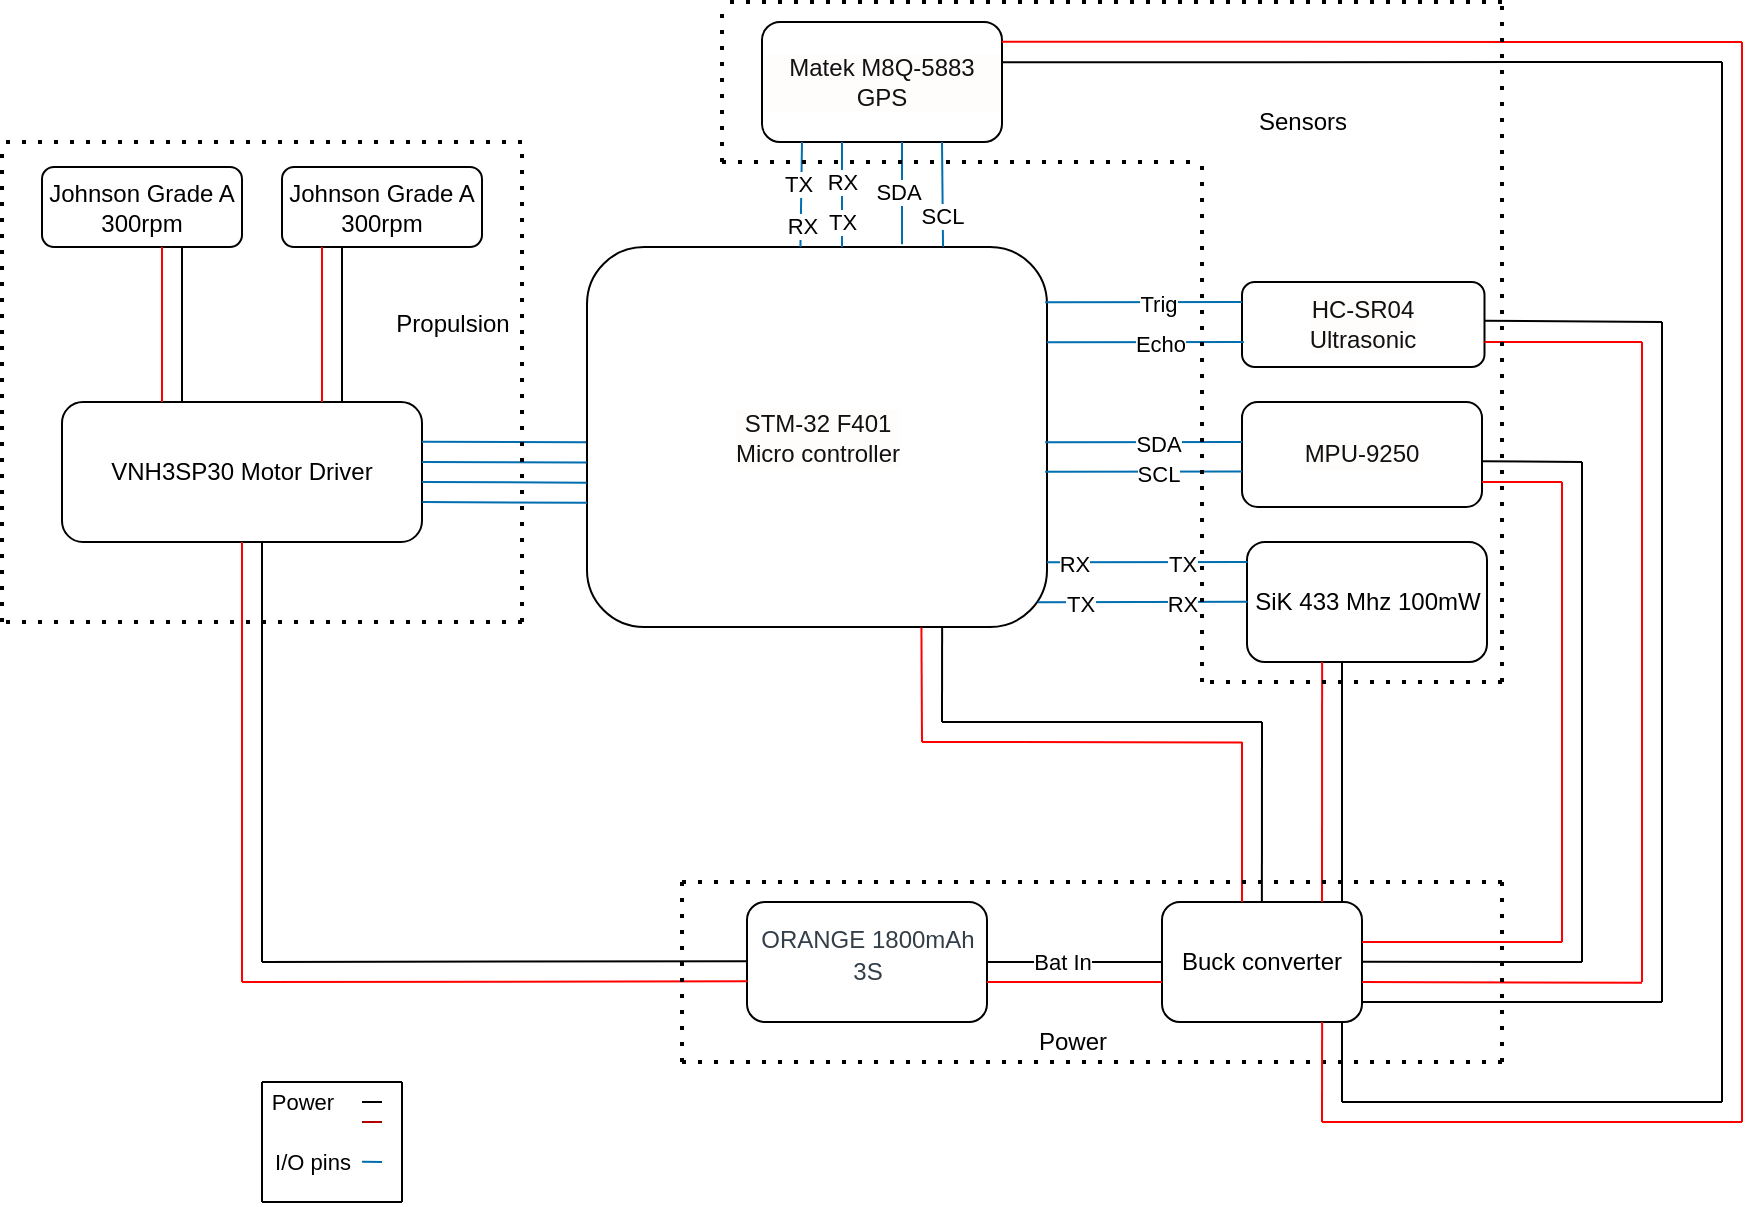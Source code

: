 <mxfile version="18.0.0" type="github">
  <diagram id="B095lPG-_4MU9BpSfTT3" name="Page-1">
    <mxGraphModel dx="1060" dy="122" grid="1" gridSize="10" guides="1" tooltips="1" connect="1" arrows="1" fold="1" page="1" pageScale="1" pageWidth="850" pageHeight="1100" math="0" shadow="0">
      <root>
        <mxCell id="0" />
        <mxCell id="1" parent="0" />
        <mxCell id="tK23bqZ6_Czorj_P_Bk--1" value="&lt;p style=&quot;box-sizing: border-box ; margin-top: 0px ; margin-bottom: 0.48em ; line-height: 1.28em ; color: rgb(51 , 62 , 72)&quot;&gt;&lt;font style=&quot;line-height: 1.2 ; font-size: 12px&quot;&gt;ORANGE 1800mAh 3S&lt;/font&gt;&lt;/p&gt;" style="rounded=1;whiteSpace=wrap;html=1;rotation=0;" parent="1" vertex="1">
          <mxGeometry x="272.5" y="460" width="120" height="60" as="geometry" />
        </mxCell>
        <mxCell id="tK23bqZ6_Czorj_P_Bk--5" value="Buck converter" style="rounded=1;whiteSpace=wrap;html=1;align=center;" parent="1" vertex="1">
          <mxGeometry x="480" y="460" width="100" height="60" as="geometry" />
        </mxCell>
        <mxCell id="oFGuDimC3X801ONUyDSJ-3" value="STM-32 F401&lt;br&gt;Micro controller" style="rounded=1;whiteSpace=wrap;html=1;labelBackgroundColor=#FFFCFC;fontColor=#111112;" vertex="1" parent="1">
          <mxGeometry x="192.5" y="132.5" width="230" height="190" as="geometry" />
        </mxCell>
        <mxCell id="oFGuDimC3X801ONUyDSJ-4" value="HC-SR04&lt;br&gt;Ultrasonic" style="rounded=1;whiteSpace=wrap;html=1;labelBackgroundColor=#FFFCFC;fontColor=#111112;" vertex="1" parent="1">
          <mxGeometry x="520" y="150" width="121.25" height="42.5" as="geometry" />
        </mxCell>
        <mxCell id="oFGuDimC3X801ONUyDSJ-5" value="MPU-9250" style="rounded=1;whiteSpace=wrap;html=1;labelBackgroundColor=#FFFCFC;fontColor=#111112;" vertex="1" parent="1">
          <mxGeometry x="520" y="210" width="120" height="52.5" as="geometry" />
        </mxCell>
        <mxCell id="oFGuDimC3X801ONUyDSJ-6" value="Matek M8Q-5883 GPS" style="rounded=1;whiteSpace=wrap;html=1;labelBackgroundColor=#FFFCFC;fontColor=#111112;" vertex="1" parent="1">
          <mxGeometry x="280" y="20" width="120" height="60" as="geometry" />
        </mxCell>
        <mxCell id="oFGuDimC3X801ONUyDSJ-7" value="VNH3SP30 Motor Driver" style="rounded=1;whiteSpace=wrap;html=1;" vertex="1" parent="1">
          <mxGeometry x="-70" y="210" width="180" height="70" as="geometry" />
        </mxCell>
        <mxCell id="oFGuDimC3X801ONUyDSJ-8" value="Johnson Grade A 300rpm" style="rounded=1;whiteSpace=wrap;html=1;" vertex="1" parent="1">
          <mxGeometry x="40" y="92.5" width="100" height="40" as="geometry" />
        </mxCell>
        <mxCell id="oFGuDimC3X801ONUyDSJ-14" value="RX" style="endArrow=none;html=1;rounded=0;fillColor=#1ba1e2;strokeColor=#006EAF;exitX=0.464;exitY=0.002;exitDx=0;exitDy=0;exitPerimeter=0;" edge="1" parent="1">
          <mxGeometry x="-0.597" y="-1" width="50" height="50" relative="1" as="geometry">
            <mxPoint x="299.22" y="132.5" as="sourcePoint" />
            <mxPoint x="300" y="80" as="targetPoint" />
            <mxPoint as="offset" />
          </mxGeometry>
        </mxCell>
        <mxCell id="oFGuDimC3X801ONUyDSJ-73" value="TX" style="edgeLabel;html=1;align=center;verticalAlign=middle;resizable=0;points=[];" vertex="1" connectable="0" parent="oFGuDimC3X801ONUyDSJ-14">
          <mxGeometry x="0.587" relative="1" as="geometry">
            <mxPoint x="-2" y="10" as="offset" />
          </mxGeometry>
        </mxCell>
        <mxCell id="oFGuDimC3X801ONUyDSJ-15" value="Johnson Grade A 300rpm" style="rounded=1;whiteSpace=wrap;html=1;" vertex="1" parent="1">
          <mxGeometry x="-80" y="92.5" width="100" height="40" as="geometry" />
        </mxCell>
        <mxCell id="oFGuDimC3X801ONUyDSJ-16" value="SiK 433 Mhz 100mW" style="rounded=1;whiteSpace=wrap;html=1;" vertex="1" parent="1">
          <mxGeometry x="522.5" y="280" width="120" height="60" as="geometry" />
        </mxCell>
        <mxCell id="oFGuDimC3X801ONUyDSJ-24" value="" style="endArrow=none;html=1;rounded=0;strokeColor=#FF0000;" edge="1" parent="1">
          <mxGeometry width="50" height="50" relative="1" as="geometry">
            <mxPoint x="20" y="500" as="sourcePoint" />
            <mxPoint x="20" y="280" as="targetPoint" />
          </mxGeometry>
        </mxCell>
        <mxCell id="oFGuDimC3X801ONUyDSJ-25" value="" style="endArrow=none;html=1;rounded=0;strokeColor=#FF0000;entryX=0.003;entryY=0.661;entryDx=0;entryDy=0;entryPerimeter=0;" edge="1" parent="1" target="tK23bqZ6_Czorj_P_Bk--1">
          <mxGeometry width="50" height="50" relative="1" as="geometry">
            <mxPoint x="20" y="500" as="sourcePoint" />
            <mxPoint x="270" y="500" as="targetPoint" />
          </mxGeometry>
        </mxCell>
        <mxCell id="oFGuDimC3X801ONUyDSJ-26" value="" style="endArrow=none;html=1;rounded=0;strokeColor=#FF0000;entryX=0;entryY=0.667;entryDx=0;entryDy=0;entryPerimeter=0;" edge="1" parent="1" target="tK23bqZ6_Czorj_P_Bk--5">
          <mxGeometry width="50" height="50" relative="1" as="geometry">
            <mxPoint x="392.5" y="500" as="sourcePoint" />
            <mxPoint x="442.5" y="450" as="targetPoint" />
          </mxGeometry>
        </mxCell>
        <mxCell id="oFGuDimC3X801ONUyDSJ-27" value="" style="endArrow=none;html=1;rounded=0;strokeColor=#FF0000;entryX=0.313;entryY=1;entryDx=0;entryDy=0;entryPerimeter=0;" edge="1" parent="1" target="oFGuDimC3X801ONUyDSJ-16">
          <mxGeometry width="50" height="50" relative="1" as="geometry">
            <mxPoint x="560" y="460.0" as="sourcePoint" />
            <mxPoint x="565" y="350.59" as="targetPoint" />
          </mxGeometry>
        </mxCell>
        <mxCell id="oFGuDimC3X801ONUyDSJ-28" value="" style="endArrow=none;html=1;rounded=0;strokeColor=#FF0000;" edge="1" parent="1">
          <mxGeometry width="50" height="50" relative="1" as="geometry">
            <mxPoint x="680" y="480" as="sourcePoint" />
            <mxPoint x="680" y="250" as="targetPoint" />
          </mxGeometry>
        </mxCell>
        <mxCell id="oFGuDimC3X801ONUyDSJ-29" value="" style="endArrow=none;html=1;rounded=0;strokeColor=#FF0000;" edge="1" parent="1">
          <mxGeometry width="50" height="50" relative="1" as="geometry">
            <mxPoint x="580" y="480.0" as="sourcePoint" />
            <mxPoint x="680" y="480" as="targetPoint" />
          </mxGeometry>
        </mxCell>
        <mxCell id="oFGuDimC3X801ONUyDSJ-30" value="" style="endArrow=none;html=1;rounded=0;strokeColor=#FF0000;" edge="1" parent="1">
          <mxGeometry width="50" height="50" relative="1" as="geometry">
            <mxPoint x="640" y="250" as="sourcePoint" />
            <mxPoint x="680" y="250" as="targetPoint" />
          </mxGeometry>
        </mxCell>
        <mxCell id="oFGuDimC3X801ONUyDSJ-31" value="" style="endArrow=none;html=1;rounded=0;strokeColor=#FF0000;" edge="1" parent="1">
          <mxGeometry width="50" height="50" relative="1" as="geometry">
            <mxPoint x="720" y="500" as="sourcePoint" />
            <mxPoint x="720" y="180" as="targetPoint" />
          </mxGeometry>
        </mxCell>
        <mxCell id="oFGuDimC3X801ONUyDSJ-32" value="" style="endArrow=none;html=1;rounded=0;strokeColor=#FF0000;" edge="1" parent="1">
          <mxGeometry width="50" height="50" relative="1" as="geometry">
            <mxPoint x="641.25" y="180" as="sourcePoint" />
            <mxPoint x="720" y="180" as="targetPoint" />
          </mxGeometry>
        </mxCell>
        <mxCell id="oFGuDimC3X801ONUyDSJ-33" value="" style="endArrow=none;html=1;rounded=0;strokeColor=#FF0000;" edge="1" parent="1">
          <mxGeometry width="50" height="50" relative="1" as="geometry">
            <mxPoint x="580" y="500.0" as="sourcePoint" />
            <mxPoint x="720" y="500.37" as="targetPoint" />
          </mxGeometry>
        </mxCell>
        <mxCell id="oFGuDimC3X801ONUyDSJ-34" value="" style="endArrow=none;html=1;rounded=0;strokeColor=#000000;" edge="1" parent="1">
          <mxGeometry width="50" height="50" relative="1" as="geometry">
            <mxPoint x="580" y="510" as="sourcePoint" />
            <mxPoint x="730" y="510" as="targetPoint" />
          </mxGeometry>
        </mxCell>
        <mxCell id="oFGuDimC3X801ONUyDSJ-36" value="" style="endArrow=none;html=1;rounded=0;strokeColor=#000000;" edge="1" parent="1">
          <mxGeometry width="50" height="50" relative="1" as="geometry">
            <mxPoint x="730" y="510.0" as="sourcePoint" />
            <mxPoint x="730" y="170" as="targetPoint" />
          </mxGeometry>
        </mxCell>
        <mxCell id="oFGuDimC3X801ONUyDSJ-37" value="" style="endArrow=none;html=1;rounded=0;strokeColor=#000000;exitX=1.001;exitY=0.457;exitDx=0;exitDy=0;exitPerimeter=0;" edge="1" parent="1" source="oFGuDimC3X801ONUyDSJ-4">
          <mxGeometry width="50" height="50" relative="1" as="geometry">
            <mxPoint x="641.25" y="171.2" as="sourcePoint" />
            <mxPoint x="730" y="170" as="targetPoint" />
          </mxGeometry>
        </mxCell>
        <mxCell id="oFGuDimC3X801ONUyDSJ-38" value="" style="endArrow=none;html=1;rounded=0;strokeColor=#000000;" edge="1" parent="1">
          <mxGeometry width="50" height="50" relative="1" as="geometry">
            <mxPoint x="580" y="489.86" as="sourcePoint" />
            <mxPoint x="690" y="490" as="targetPoint" />
          </mxGeometry>
        </mxCell>
        <mxCell id="oFGuDimC3X801ONUyDSJ-39" value="" style="endArrow=none;html=1;rounded=0;strokeColor=#000000;" edge="1" parent="1">
          <mxGeometry width="50" height="50" relative="1" as="geometry">
            <mxPoint x="690" y="490" as="sourcePoint" />
            <mxPoint x="690" y="240" as="targetPoint" />
          </mxGeometry>
        </mxCell>
        <mxCell id="oFGuDimC3X801ONUyDSJ-40" value="" style="endArrow=none;html=1;rounded=0;strokeColor=#000000;exitX=1.001;exitY=0.565;exitDx=0;exitDy=0;exitPerimeter=0;" edge="1" parent="1" source="oFGuDimC3X801ONUyDSJ-5">
          <mxGeometry width="50" height="50" relative="1" as="geometry">
            <mxPoint x="650" y="240" as="sourcePoint" />
            <mxPoint x="690" y="240" as="targetPoint" />
          </mxGeometry>
        </mxCell>
        <mxCell id="oFGuDimC3X801ONUyDSJ-41" value="" style="endArrow=none;html=1;rounded=0;strokeColor=#000000;" edge="1" parent="1">
          <mxGeometry width="50" height="50" relative="1" as="geometry">
            <mxPoint x="570.0" y="460" as="sourcePoint" />
            <mxPoint x="570" y="340" as="targetPoint" />
          </mxGeometry>
        </mxCell>
        <mxCell id="oFGuDimC3X801ONUyDSJ-42" value="" style="endArrow=none;html=1;rounded=0;strokeColor=#000000;entryX=0;entryY=0.5;entryDx=0;entryDy=0;exitX=1;exitY=0.5;exitDx=0;exitDy=0;" edge="1" parent="1" source="tK23bqZ6_Czorj_P_Bk--1" target="tK23bqZ6_Czorj_P_Bk--5">
          <mxGeometry width="50" height="50" relative="1" as="geometry">
            <mxPoint x="400" y="490" as="sourcePoint" />
            <mxPoint x="470" y="490" as="targetPoint" />
          </mxGeometry>
        </mxCell>
        <mxCell id="oFGuDimC3X801ONUyDSJ-76" value="Bat In" style="edgeLabel;html=1;align=center;verticalAlign=middle;resizable=0;points=[];" vertex="1" connectable="0" parent="oFGuDimC3X801ONUyDSJ-42">
          <mxGeometry x="0.113" y="1" relative="1" as="geometry">
            <mxPoint x="-11" y="1" as="offset" />
          </mxGeometry>
        </mxCell>
        <mxCell id="oFGuDimC3X801ONUyDSJ-43" value="" style="endArrow=none;html=1;rounded=0;strokeColor=#000000;entryX=0;entryY=0.5;entryDx=0;entryDy=0;" edge="1" parent="1">
          <mxGeometry width="50" height="50" relative="1" as="geometry">
            <mxPoint x="30" y="490" as="sourcePoint" />
            <mxPoint x="272.5" y="489.63" as="targetPoint" />
          </mxGeometry>
        </mxCell>
        <mxCell id="oFGuDimC3X801ONUyDSJ-44" value="" style="endArrow=none;html=1;rounded=0;strokeColor=#000000;" edge="1" parent="1">
          <mxGeometry width="50" height="50" relative="1" as="geometry">
            <mxPoint x="30" y="490" as="sourcePoint" />
            <mxPoint x="30" y="280" as="targetPoint" />
          </mxGeometry>
        </mxCell>
        <mxCell id="oFGuDimC3X801ONUyDSJ-45" value="" style="endArrow=none;html=1;rounded=0;strokeColor=#000000;" edge="1" parent="1">
          <mxGeometry width="50" height="50" relative="1" as="geometry">
            <mxPoint x="-10" y="210" as="sourcePoint" />
            <mxPoint x="-10" y="132.5" as="targetPoint" />
          </mxGeometry>
        </mxCell>
        <mxCell id="oFGuDimC3X801ONUyDSJ-46" value="" style="endArrow=none;html=1;rounded=0;strokeColor=#FF0000;" edge="1" parent="1">
          <mxGeometry width="50" height="50" relative="1" as="geometry">
            <mxPoint x="-20" y="210" as="sourcePoint" />
            <mxPoint x="-20" y="132.5" as="targetPoint" />
          </mxGeometry>
        </mxCell>
        <mxCell id="oFGuDimC3X801ONUyDSJ-47" value="" style="endArrow=none;html=1;rounded=0;strokeColor=#FF0000;" edge="1" parent="1">
          <mxGeometry width="50" height="50" relative="1" as="geometry">
            <mxPoint x="60" y="210" as="sourcePoint" />
            <mxPoint x="60" y="132.5" as="targetPoint" />
          </mxGeometry>
        </mxCell>
        <mxCell id="oFGuDimC3X801ONUyDSJ-48" value="" style="endArrow=none;html=1;rounded=0;strokeColor=#000000;" edge="1" parent="1">
          <mxGeometry width="50" height="50" relative="1" as="geometry">
            <mxPoint x="70" y="210" as="sourcePoint" />
            <mxPoint x="70" y="132.5" as="targetPoint" />
          </mxGeometry>
        </mxCell>
        <mxCell id="oFGuDimC3X801ONUyDSJ-54" value="" style="endArrow=none;html=1;rounded=0;strokeColor=#006EAF;exitX=0.996;exitY=0.514;exitDx=0;exitDy=0;exitPerimeter=0;fillColor=#1ba1e2;" edge="1" parent="1" source="oFGuDimC3X801ONUyDSJ-3">
          <mxGeometry width="50" height="50" relative="1" as="geometry">
            <mxPoint x="440" y="230" as="sourcePoint" />
            <mxPoint x="520" y="230" as="targetPoint" />
          </mxGeometry>
        </mxCell>
        <mxCell id="oFGuDimC3X801ONUyDSJ-55" value="SDA" style="edgeLabel;html=1;align=center;verticalAlign=middle;resizable=0;points=[];" vertex="1" connectable="0" parent="oFGuDimC3X801ONUyDSJ-54">
          <mxGeometry x="0.148" y="-1" relative="1" as="geometry">
            <mxPoint as="offset" />
          </mxGeometry>
        </mxCell>
        <mxCell id="oFGuDimC3X801ONUyDSJ-57" value="" style="endArrow=none;html=1;rounded=0;strokeColor=#006EAF;exitX=0.996;exitY=0.514;exitDx=0;exitDy=0;exitPerimeter=0;fillColor=#1ba1e2;" edge="1" parent="1">
          <mxGeometry width="50" height="50" relative="1" as="geometry">
            <mxPoint x="421.58" y="244.92" as="sourcePoint" />
            <mxPoint x="520" y="244.76" as="targetPoint" />
          </mxGeometry>
        </mxCell>
        <mxCell id="oFGuDimC3X801ONUyDSJ-58" value="SCL" style="edgeLabel;html=1;align=center;verticalAlign=middle;resizable=0;points=[];" vertex="1" connectable="0" parent="oFGuDimC3X801ONUyDSJ-57">
          <mxGeometry x="0.148" y="-1" relative="1" as="geometry">
            <mxPoint as="offset" />
          </mxGeometry>
        </mxCell>
        <mxCell id="oFGuDimC3X801ONUyDSJ-59" value="" style="endArrow=none;html=1;rounded=0;strokeColor=#006EAF;exitX=0.996;exitY=0.514;exitDx=0;exitDy=0;exitPerimeter=0;fillColor=#1ba1e2;entryX=0.002;entryY=0.166;entryDx=0;entryDy=0;entryPerimeter=0;" edge="1" parent="1" target="oFGuDimC3X801ONUyDSJ-16">
          <mxGeometry width="50" height="50" relative="1" as="geometry">
            <mxPoint x="422.5" y="290.16" as="sourcePoint" />
            <mxPoint x="520" y="290" as="targetPoint" />
          </mxGeometry>
        </mxCell>
        <mxCell id="oFGuDimC3X801ONUyDSJ-60" value="TX" style="edgeLabel;html=1;align=center;verticalAlign=middle;resizable=0;points=[];" vertex="1" connectable="0" parent="oFGuDimC3X801ONUyDSJ-59">
          <mxGeometry x="0.148" y="-1" relative="1" as="geometry">
            <mxPoint x="10" as="offset" />
          </mxGeometry>
        </mxCell>
        <mxCell id="oFGuDimC3X801ONUyDSJ-66" value="RX" style="edgeLabel;html=1;align=center;verticalAlign=middle;resizable=0;points=[];" vertex="1" connectable="0" parent="oFGuDimC3X801ONUyDSJ-59">
          <mxGeometry x="-0.731" y="-1" relative="1" as="geometry">
            <mxPoint as="offset" />
          </mxGeometry>
        </mxCell>
        <mxCell id="oFGuDimC3X801ONUyDSJ-61" value="" style="endArrow=none;html=1;rounded=0;strokeColor=#006EAF;exitX=0.996;exitY=0.514;exitDx=0;exitDy=0;exitPerimeter=0;fillColor=#1ba1e2;" edge="1" parent="1">
          <mxGeometry width="50" height="50" relative="1" as="geometry">
            <mxPoint x="421.58" y="160.16" as="sourcePoint" />
            <mxPoint x="520" y="160.0" as="targetPoint" />
          </mxGeometry>
        </mxCell>
        <mxCell id="oFGuDimC3X801ONUyDSJ-62" value="Trig" style="edgeLabel;html=1;align=center;verticalAlign=middle;resizable=0;points=[];" vertex="1" connectable="0" parent="oFGuDimC3X801ONUyDSJ-61">
          <mxGeometry x="0.148" y="-1" relative="1" as="geometry">
            <mxPoint as="offset" />
          </mxGeometry>
        </mxCell>
        <mxCell id="oFGuDimC3X801ONUyDSJ-63" value="" style="endArrow=none;html=1;rounded=0;strokeColor=#006EAF;exitX=0.996;exitY=0.514;exitDx=0;exitDy=0;exitPerimeter=0;fillColor=#1ba1e2;" edge="1" parent="1">
          <mxGeometry width="50" height="50" relative="1" as="geometry">
            <mxPoint x="422.5" y="180.16" as="sourcePoint" />
            <mxPoint x="520.92" y="180.0" as="targetPoint" />
          </mxGeometry>
        </mxCell>
        <mxCell id="oFGuDimC3X801ONUyDSJ-64" value="Echo" style="edgeLabel;html=1;align=center;verticalAlign=middle;resizable=0;points=[];" vertex="1" connectable="0" parent="oFGuDimC3X801ONUyDSJ-63">
          <mxGeometry x="0.148" y="-1" relative="1" as="geometry">
            <mxPoint as="offset" />
          </mxGeometry>
        </mxCell>
        <mxCell id="oFGuDimC3X801ONUyDSJ-67" value="" style="endArrow=none;html=1;rounded=0;strokeColor=#006EAF;fillColor=#1ba1e2;entryX=0.002;entryY=0.166;entryDx=0;entryDy=0;entryPerimeter=0;exitX=0.98;exitY=0.935;exitDx=0;exitDy=0;exitPerimeter=0;" edge="1" parent="1" source="oFGuDimC3X801ONUyDSJ-3">
          <mxGeometry width="50" height="50" relative="1" as="geometry">
            <mxPoint x="420" y="310" as="sourcePoint" />
            <mxPoint x="522.74" y="309.84" as="targetPoint" />
          </mxGeometry>
        </mxCell>
        <mxCell id="oFGuDimC3X801ONUyDSJ-68" value="TX" style="edgeLabel;html=1;align=center;verticalAlign=middle;resizable=0;points=[];" vertex="1" connectable="0" parent="oFGuDimC3X801ONUyDSJ-67">
          <mxGeometry x="0.148" y="-1" relative="1" as="geometry">
            <mxPoint x="-39" as="offset" />
          </mxGeometry>
        </mxCell>
        <mxCell id="oFGuDimC3X801ONUyDSJ-69" value="RX" style="edgeLabel;html=1;align=center;verticalAlign=middle;resizable=0;points=[];" vertex="1" connectable="0" parent="oFGuDimC3X801ONUyDSJ-67">
          <mxGeometry x="-0.731" y="-1" relative="1" as="geometry">
            <mxPoint x="58" as="offset" />
          </mxGeometry>
        </mxCell>
        <mxCell id="oFGuDimC3X801ONUyDSJ-74" value="RX" style="endArrow=none;html=1;rounded=0;fillColor=#1ba1e2;strokeColor=#006EAF;" edge="1" parent="1">
          <mxGeometry x="0.238" width="50" height="50" relative="1" as="geometry">
            <mxPoint x="320" y="132.5" as="sourcePoint" />
            <mxPoint x="320" y="80" as="targetPoint" />
            <mxPoint as="offset" />
          </mxGeometry>
        </mxCell>
        <mxCell id="oFGuDimC3X801ONUyDSJ-75" value="TX" style="edgeLabel;html=1;align=center;verticalAlign=middle;resizable=0;points=[];" vertex="1" connectable="0" parent="oFGuDimC3X801ONUyDSJ-74">
          <mxGeometry x="0.587" relative="1" as="geometry">
            <mxPoint y="29" as="offset" />
          </mxGeometry>
        </mxCell>
        <mxCell id="oFGuDimC3X801ONUyDSJ-77" value="" style="endArrow=none;html=1;rounded=0;strokeColor=#006EAF;entryX=0;entryY=0.673;entryDx=0;entryDy=0;entryPerimeter=0;exitX=1.001;exitY=0.715;exitDx=0;exitDy=0;exitPerimeter=0;fillColor=#1ba1e2;" edge="1" parent="1" source="oFGuDimC3X801ONUyDSJ-7" target="oFGuDimC3X801ONUyDSJ-3">
          <mxGeometry width="50" height="50" relative="1" as="geometry">
            <mxPoint x="120" y="260" as="sourcePoint" />
            <mxPoint x="190" y="260" as="targetPoint" />
          </mxGeometry>
        </mxCell>
        <mxCell id="oFGuDimC3X801ONUyDSJ-78" value="" style="endArrow=none;html=1;rounded=0;strokeColor=#006EAF;entryX=0;entryY=0.673;entryDx=0;entryDy=0;entryPerimeter=0;exitX=1.001;exitY=0.715;exitDx=0;exitDy=0;exitPerimeter=0;fillColor=#1ba1e2;" edge="1" parent="1">
          <mxGeometry width="50" height="50" relative="1" as="geometry">
            <mxPoint x="110.0" y="250.0" as="sourcePoint" />
            <mxPoint x="192.32" y="250.32" as="targetPoint" />
          </mxGeometry>
        </mxCell>
        <mxCell id="oFGuDimC3X801ONUyDSJ-79" value="" style="endArrow=none;html=1;rounded=0;strokeColor=#006EAF;exitX=1;exitY=0.429;exitDx=0;exitDy=0;exitPerimeter=0;entryX=-0.001;entryY=0.567;entryDx=0;entryDy=0;entryPerimeter=0;fillColor=#1ba1e2;" edge="1" parent="1" source="oFGuDimC3X801ONUyDSJ-7" target="oFGuDimC3X801ONUyDSJ-3">
          <mxGeometry width="50" height="50" relative="1" as="geometry">
            <mxPoint x="140.0" y="244.84" as="sourcePoint" />
            <mxPoint x="190" y="240" as="targetPoint" />
          </mxGeometry>
        </mxCell>
        <mxCell id="oFGuDimC3X801ONUyDSJ-80" value="" style="endArrow=none;html=1;rounded=0;strokeColor=#006EAF;entryX=-0.002;entryY=0.514;entryDx=0;entryDy=0;entryPerimeter=0;exitX=1;exitY=0.284;exitDx=0;exitDy=0;exitPerimeter=0;fillColor=#1ba1e2;" edge="1" parent="1" source="oFGuDimC3X801ONUyDSJ-7" target="oFGuDimC3X801ONUyDSJ-3">
          <mxGeometry width="50" height="50" relative="1" as="geometry">
            <mxPoint x="120" y="230" as="sourcePoint" />
            <mxPoint x="190" y="230" as="targetPoint" />
          </mxGeometry>
        </mxCell>
        <mxCell id="oFGuDimC3X801ONUyDSJ-81" value="" style="endArrow=none;html=1;rounded=0;strokeColor=#006EAF;fillColor=#1ba1e2;" edge="1" parent="1">
          <mxGeometry width="50" height="50" relative="1" as="geometry">
            <mxPoint x="350" y="80" as="sourcePoint" />
            <mxPoint x="350" y="131.14" as="targetPoint" />
          </mxGeometry>
        </mxCell>
        <mxCell id="oFGuDimC3X801ONUyDSJ-82" value="SDA" style="edgeLabel;html=1;align=center;verticalAlign=middle;resizable=0;points=[];" vertex="1" connectable="0" parent="oFGuDimC3X801ONUyDSJ-81">
          <mxGeometry x="0.148" y="-1" relative="1" as="geometry">
            <mxPoint x="-1" y="-5" as="offset" />
          </mxGeometry>
        </mxCell>
        <mxCell id="oFGuDimC3X801ONUyDSJ-83" value="" style="endArrow=none;html=1;rounded=0;strokeColor=#006EAF;fillColor=#1ba1e2;entryX=0.774;entryY=-0.001;entryDx=0;entryDy=0;entryPerimeter=0;" edge="1" parent="1" target="oFGuDimC3X801ONUyDSJ-3">
          <mxGeometry width="50" height="50" relative="1" as="geometry">
            <mxPoint x="370" y="80" as="sourcePoint" />
            <mxPoint x="370" y="130" as="targetPoint" />
            <Array as="points" />
          </mxGeometry>
        </mxCell>
        <mxCell id="oFGuDimC3X801ONUyDSJ-84" value="SCL" style="edgeLabel;html=1;align=center;verticalAlign=middle;resizable=0;points=[];" vertex="1" connectable="0" parent="oFGuDimC3X801ONUyDSJ-83">
          <mxGeometry x="0.148" y="-1" relative="1" as="geometry">
            <mxPoint y="7" as="offset" />
          </mxGeometry>
        </mxCell>
        <mxCell id="oFGuDimC3X801ONUyDSJ-85" value="" style="endArrow=none;html=1;rounded=0;strokeColor=#FF0000;" edge="1" parent="1">
          <mxGeometry width="50" height="50" relative="1" as="geometry">
            <mxPoint x="360" y="380" as="sourcePoint" />
            <mxPoint x="520.0" y="380.2" as="targetPoint" />
          </mxGeometry>
        </mxCell>
        <mxCell id="oFGuDimC3X801ONUyDSJ-86" value="" style="endArrow=none;html=1;rounded=0;strokeColor=#FF0000;" edge="1" parent="1">
          <mxGeometry width="50" height="50" relative="1" as="geometry">
            <mxPoint x="520" y="460" as="sourcePoint" />
            <mxPoint x="520" y="380" as="targetPoint" />
          </mxGeometry>
        </mxCell>
        <mxCell id="oFGuDimC3X801ONUyDSJ-87" value="" style="endArrow=none;html=1;rounded=0;strokeColor=#000000;" edge="1" parent="1">
          <mxGeometry width="50" height="50" relative="1" as="geometry">
            <mxPoint x="529.94" y="460" as="sourcePoint" />
            <mxPoint x="530" y="370" as="targetPoint" />
          </mxGeometry>
        </mxCell>
        <mxCell id="oFGuDimC3X801ONUyDSJ-88" value="" style="endArrow=none;html=1;rounded=0;strokeColor=#000000;" edge="1" parent="1">
          <mxGeometry width="50" height="50" relative="1" as="geometry">
            <mxPoint x="530" y="370" as="sourcePoint" />
            <mxPoint x="370" y="370" as="targetPoint" />
          </mxGeometry>
        </mxCell>
        <mxCell id="oFGuDimC3X801ONUyDSJ-89" value="" style="endArrow=none;html=1;rounded=0;strokeColor=#FF0000;entryX=0.727;entryY=1.001;entryDx=0;entryDy=0;entryPerimeter=0;" edge="1" parent="1" target="oFGuDimC3X801ONUyDSJ-3">
          <mxGeometry width="50" height="50" relative="1" as="geometry">
            <mxPoint x="360" y="380" as="sourcePoint" />
            <mxPoint x="360" y="330" as="targetPoint" />
          </mxGeometry>
        </mxCell>
        <mxCell id="oFGuDimC3X801ONUyDSJ-90" value="" style="endArrow=none;html=1;rounded=0;strokeColor=#000000;entryX=0.772;entryY=0.999;entryDx=0;entryDy=0;entryPerimeter=0;" edge="1" parent="1" target="oFGuDimC3X801ONUyDSJ-3">
          <mxGeometry width="50" height="50" relative="1" as="geometry">
            <mxPoint x="370" y="370" as="sourcePoint" />
            <mxPoint x="370" y="330" as="targetPoint" />
          </mxGeometry>
        </mxCell>
        <mxCell id="oFGuDimC3X801ONUyDSJ-91" value="" style="endArrow=none;dashed=1;html=1;dashPattern=1 3;strokeWidth=2;rounded=0;" edge="1" parent="1">
          <mxGeometry width="50" height="50" relative="1" as="geometry">
            <mxPoint x="-100" y="320" as="sourcePoint" />
            <mxPoint x="-100" y="80" as="targetPoint" />
          </mxGeometry>
        </mxCell>
        <mxCell id="oFGuDimC3X801ONUyDSJ-92" value="" style="endArrow=none;dashed=1;html=1;dashPattern=1 3;strokeWidth=2;rounded=0;" edge="1" parent="1">
          <mxGeometry width="50" height="50" relative="1" as="geometry">
            <mxPoint x="160" y="320" as="sourcePoint" />
            <mxPoint x="160" y="80" as="targetPoint" />
          </mxGeometry>
        </mxCell>
        <mxCell id="oFGuDimC3X801ONUyDSJ-93" value="" style="endArrow=none;dashed=1;html=1;dashPattern=1 3;strokeWidth=2;rounded=0;" edge="1" parent="1">
          <mxGeometry width="50" height="50" relative="1" as="geometry">
            <mxPoint x="160" y="320" as="sourcePoint" />
            <mxPoint x="-100" y="320" as="targetPoint" />
          </mxGeometry>
        </mxCell>
        <mxCell id="oFGuDimC3X801ONUyDSJ-94" value="" style="endArrow=none;dashed=1;html=1;dashPattern=1 3;strokeWidth=2;rounded=0;" edge="1" parent="1">
          <mxGeometry width="50" height="50" relative="1" as="geometry">
            <mxPoint x="160" y="80" as="sourcePoint" />
            <mxPoint x="-100" y="80" as="targetPoint" />
          </mxGeometry>
        </mxCell>
        <mxCell id="oFGuDimC3X801ONUyDSJ-96" value="" style="endArrow=none;dashed=1;html=1;dashPattern=1 3;strokeWidth=2;rounded=0;" edge="1" parent="1">
          <mxGeometry width="50" height="50" relative="1" as="geometry">
            <mxPoint x="240" y="450" as="sourcePoint" />
            <mxPoint x="650" y="450" as="targetPoint" />
          </mxGeometry>
        </mxCell>
        <mxCell id="oFGuDimC3X801ONUyDSJ-98" value="" style="endArrow=none;dashed=1;html=1;dashPattern=1 3;strokeWidth=2;rounded=0;" edge="1" parent="1">
          <mxGeometry width="50" height="50" relative="1" as="geometry">
            <mxPoint x="240" y="540" as="sourcePoint" />
            <mxPoint x="650" y="540" as="targetPoint" />
          </mxGeometry>
        </mxCell>
        <mxCell id="oFGuDimC3X801ONUyDSJ-99" value="" style="endArrow=none;dashed=1;html=1;dashPattern=1 3;strokeWidth=2;rounded=0;" edge="1" parent="1">
          <mxGeometry width="50" height="50" relative="1" as="geometry">
            <mxPoint x="240" y="540" as="sourcePoint" />
            <mxPoint x="240" y="450" as="targetPoint" />
          </mxGeometry>
        </mxCell>
        <mxCell id="oFGuDimC3X801ONUyDSJ-100" value="" style="endArrow=none;dashed=1;html=1;dashPattern=1 3;strokeWidth=2;rounded=0;" edge="1" parent="1">
          <mxGeometry width="50" height="50" relative="1" as="geometry">
            <mxPoint x="650" y="540" as="sourcePoint" />
            <mxPoint x="650" y="450" as="targetPoint" />
          </mxGeometry>
        </mxCell>
        <mxCell id="oFGuDimC3X801ONUyDSJ-101" value="Power" style="text;html=1;align=center;verticalAlign=middle;resizable=0;points=[];autosize=1;strokeColor=none;fillColor=none;" vertex="1" parent="1">
          <mxGeometry x="410" y="520" width="50" height="20" as="geometry" />
        </mxCell>
        <mxCell id="oFGuDimC3X801ONUyDSJ-102" value="&lt;font color=&quot;#000000&quot;&gt;Propulsion&lt;/font&gt;" style="text;html=1;align=center;verticalAlign=middle;resizable=0;points=[];autosize=1;strokeColor=none;fillColor=none;fontColor=#FFCCCC;" vertex="1" parent="1">
          <mxGeometry x="90" y="161.25" width="70" height="20" as="geometry" />
        </mxCell>
        <mxCell id="oFGuDimC3X801ONUyDSJ-108" value="" style="endArrow=none;html=1;rounded=0;fontColor=#000000;strokeColor=#000000;" edge="1" parent="1">
          <mxGeometry width="50" height="50" relative="1" as="geometry">
            <mxPoint x="570" y="560" as="sourcePoint" />
            <mxPoint x="570" y="520" as="targetPoint" />
          </mxGeometry>
        </mxCell>
        <mxCell id="oFGuDimC3X801ONUyDSJ-109" value="" style="endArrow=none;html=1;rounded=0;strokeColor=#000000;" edge="1" parent="1">
          <mxGeometry width="50" height="50" relative="1" as="geometry">
            <mxPoint x="570" y="560" as="sourcePoint" />
            <mxPoint x="760" y="560" as="targetPoint" />
          </mxGeometry>
        </mxCell>
        <mxCell id="oFGuDimC3X801ONUyDSJ-110" value="" style="endArrow=none;html=1;rounded=0;strokeColor=#000000;" edge="1" parent="1">
          <mxGeometry width="50" height="50" relative="1" as="geometry">
            <mxPoint x="760" y="560.0" as="sourcePoint" />
            <mxPoint x="760" y="40" as="targetPoint" />
          </mxGeometry>
        </mxCell>
        <mxCell id="oFGuDimC3X801ONUyDSJ-111" value="" style="endArrow=none;html=1;rounded=0;strokeColor=#000000;exitX=1;exitY=0.335;exitDx=0;exitDy=0;exitPerimeter=0;" edge="1" parent="1" source="oFGuDimC3X801ONUyDSJ-6">
          <mxGeometry width="50" height="50" relative="1" as="geometry">
            <mxPoint x="410" y="31" as="sourcePoint" />
            <mxPoint x="760" y="40" as="targetPoint" />
          </mxGeometry>
        </mxCell>
        <mxCell id="oFGuDimC3X801ONUyDSJ-112" value="" style="endArrow=none;html=1;rounded=0;strokeColor=#FF0000;entryX=0.313;entryY=1;entryDx=0;entryDy=0;entryPerimeter=0;" edge="1" parent="1">
          <mxGeometry width="50" height="50" relative="1" as="geometry">
            <mxPoint x="560" y="570" as="sourcePoint" />
            <mxPoint x="560.06" y="520" as="targetPoint" />
          </mxGeometry>
        </mxCell>
        <mxCell id="oFGuDimC3X801ONUyDSJ-113" value="" style="endArrow=none;html=1;rounded=0;strokeColor=#FF0000;" edge="1" parent="1">
          <mxGeometry width="50" height="50" relative="1" as="geometry">
            <mxPoint x="560.0" y="570.0" as="sourcePoint" />
            <mxPoint x="770" y="570" as="targetPoint" />
          </mxGeometry>
        </mxCell>
        <mxCell id="oFGuDimC3X801ONUyDSJ-114" value="" style="endArrow=none;html=1;rounded=0;strokeColor=#FF0000;" edge="1" parent="1">
          <mxGeometry width="50" height="50" relative="1" as="geometry">
            <mxPoint x="770.0" y="570" as="sourcePoint" />
            <mxPoint x="770" y="30" as="targetPoint" />
          </mxGeometry>
        </mxCell>
        <mxCell id="oFGuDimC3X801ONUyDSJ-115" value="" style="endArrow=none;html=1;rounded=0;strokeColor=#FF0000;exitX=0.999;exitY=0.165;exitDx=0;exitDy=0;exitPerimeter=0;" edge="1" parent="1" source="oFGuDimC3X801ONUyDSJ-6">
          <mxGeometry width="50" height="50" relative="1" as="geometry">
            <mxPoint x="410" y="20" as="sourcePoint" />
            <mxPoint x="770" y="30" as="targetPoint" />
          </mxGeometry>
        </mxCell>
        <mxCell id="oFGuDimC3X801ONUyDSJ-116" value="" style="endArrow=none;dashed=1;html=1;dashPattern=1 3;strokeWidth=2;rounded=0;" edge="1" parent="1">
          <mxGeometry width="50" height="50" relative="1" as="geometry">
            <mxPoint x="260" y="90" as="sourcePoint" />
            <mxPoint x="500" y="90" as="targetPoint" />
          </mxGeometry>
        </mxCell>
        <mxCell id="oFGuDimC3X801ONUyDSJ-117" value="" style="endArrow=none;dashed=1;html=1;dashPattern=1 3;strokeWidth=2;rounded=0;" edge="1" parent="1">
          <mxGeometry width="50" height="50" relative="1" as="geometry">
            <mxPoint x="500" y="350" as="sourcePoint" />
            <mxPoint x="500" y="90" as="targetPoint" />
          </mxGeometry>
        </mxCell>
        <mxCell id="oFGuDimC3X801ONUyDSJ-118" value="" style="endArrow=none;dashed=1;html=1;dashPattern=1 3;strokeWidth=2;rounded=0;" edge="1" parent="1">
          <mxGeometry width="50" height="50" relative="1" as="geometry">
            <mxPoint x="650" y="350" as="sourcePoint" />
            <mxPoint x="500" y="350" as="targetPoint" />
          </mxGeometry>
        </mxCell>
        <mxCell id="oFGuDimC3X801ONUyDSJ-119" value="" style="endArrow=none;dashed=1;html=1;dashPattern=1 3;strokeWidth=2;rounded=0;" edge="1" parent="1">
          <mxGeometry width="50" height="50" relative="1" as="geometry">
            <mxPoint x="650" y="350" as="sourcePoint" />
            <mxPoint x="650" y="10" as="targetPoint" />
          </mxGeometry>
        </mxCell>
        <mxCell id="oFGuDimC3X801ONUyDSJ-120" value="" style="endArrow=none;dashed=1;html=1;dashPattern=1 3;strokeWidth=2;rounded=0;" edge="1" parent="1">
          <mxGeometry width="50" height="50" relative="1" as="geometry">
            <mxPoint x="650" y="10" as="sourcePoint" />
            <mxPoint x="260" y="10" as="targetPoint" />
          </mxGeometry>
        </mxCell>
        <mxCell id="oFGuDimC3X801ONUyDSJ-121" value="" style="endArrow=none;dashed=1;html=1;dashPattern=1 3;strokeWidth=2;rounded=0;" edge="1" parent="1">
          <mxGeometry width="50" height="50" relative="1" as="geometry">
            <mxPoint x="260" y="90" as="sourcePoint" />
            <mxPoint x="260" y="10" as="targetPoint" />
          </mxGeometry>
        </mxCell>
        <mxCell id="oFGuDimC3X801ONUyDSJ-122" value="Sensors" style="text;html=1;align=center;verticalAlign=middle;resizable=0;points=[];autosize=1;strokeColor=none;fillColor=none;fontColor=#000000;" vertex="1" parent="1">
          <mxGeometry x="520" y="60" width="60" height="20" as="geometry" />
        </mxCell>
        <mxCell id="oFGuDimC3X801ONUyDSJ-134" value="" style="endArrow=none;html=1;rounded=0;fontColor=#000000;strokeColor=#000000;" edge="1" parent="1">
          <mxGeometry width="50" height="50" relative="1" as="geometry">
            <mxPoint x="80" y="560" as="sourcePoint" />
            <mxPoint x="90" y="560" as="targetPoint" />
          </mxGeometry>
        </mxCell>
        <mxCell id="oFGuDimC3X801ONUyDSJ-135" value="" style="endArrow=none;html=1;rounded=0;fontColor=#000000;strokeColor=#B20000;fillColor=#e51400;" edge="1" parent="1">
          <mxGeometry width="50" height="50" relative="1" as="geometry">
            <mxPoint x="80" y="570" as="sourcePoint" />
            <mxPoint x="90" y="570" as="targetPoint" />
          </mxGeometry>
        </mxCell>
        <mxCell id="oFGuDimC3X801ONUyDSJ-136" value="&lt;font style=&quot;font-size: 11px;&quot;&gt;Power&lt;/font&gt;" style="text;html=1;align=center;verticalAlign=middle;resizable=0;points=[];autosize=1;strokeColor=none;fillColor=none;fontColor=#000000;" vertex="1" parent="1">
          <mxGeometry x="25" y="550" width="50" height="20" as="geometry" />
        </mxCell>
        <mxCell id="oFGuDimC3X801ONUyDSJ-137" value="I/O pins" style="text;html=1;align=center;verticalAlign=middle;resizable=0;points=[];autosize=1;strokeColor=none;fillColor=none;fontSize=11;fontColor=#000000;" vertex="1" parent="1">
          <mxGeometry x="30" y="580" width="50" height="20" as="geometry" />
        </mxCell>
        <mxCell id="oFGuDimC3X801ONUyDSJ-138" value="" style="endArrow=none;html=1;rounded=0;strokeColor=#006EAF;exitX=1;exitY=0.284;exitDx=0;exitDy=0;exitPerimeter=0;fillColor=#1ba1e2;" edge="1" parent="1">
          <mxGeometry width="50" height="50" relative="1" as="geometry">
            <mxPoint x="80.0" y="589.86" as="sourcePoint" />
            <mxPoint x="90" y="590" as="targetPoint" />
          </mxGeometry>
        </mxCell>
        <mxCell id="oFGuDimC3X801ONUyDSJ-141" value="" style="endArrow=none;html=1;rounded=0;fontSize=11;fontColor=#000000;strokeColor=#000000;" edge="1" parent="1">
          <mxGeometry width="50" height="50" relative="1" as="geometry">
            <mxPoint x="30" y="550" as="sourcePoint" />
            <mxPoint x="100" y="550" as="targetPoint" />
          </mxGeometry>
        </mxCell>
        <mxCell id="oFGuDimC3X801ONUyDSJ-143" value="" style="endArrow=none;html=1;rounded=0;fontSize=11;fontColor=#000000;strokeColor=#000000;" edge="1" parent="1">
          <mxGeometry width="50" height="50" relative="1" as="geometry">
            <mxPoint x="30" y="610" as="sourcePoint" />
            <mxPoint x="100" y="610" as="targetPoint" />
          </mxGeometry>
        </mxCell>
        <mxCell id="oFGuDimC3X801ONUyDSJ-144" value="" style="endArrow=none;html=1;rounded=0;fontSize=11;fontColor=#000000;strokeColor=#000000;" edge="1" parent="1">
          <mxGeometry width="50" height="50" relative="1" as="geometry">
            <mxPoint x="30" y="550" as="sourcePoint" />
            <mxPoint x="30" y="610" as="targetPoint" />
          </mxGeometry>
        </mxCell>
        <mxCell id="oFGuDimC3X801ONUyDSJ-145" value="" style="endArrow=none;html=1;rounded=0;fontSize=11;fontColor=#000000;strokeColor=#000000;" edge="1" parent="1">
          <mxGeometry width="50" height="50" relative="1" as="geometry">
            <mxPoint x="100" y="550" as="sourcePoint" />
            <mxPoint x="100" y="610" as="targetPoint" />
          </mxGeometry>
        </mxCell>
      </root>
    </mxGraphModel>
  </diagram>
</mxfile>
